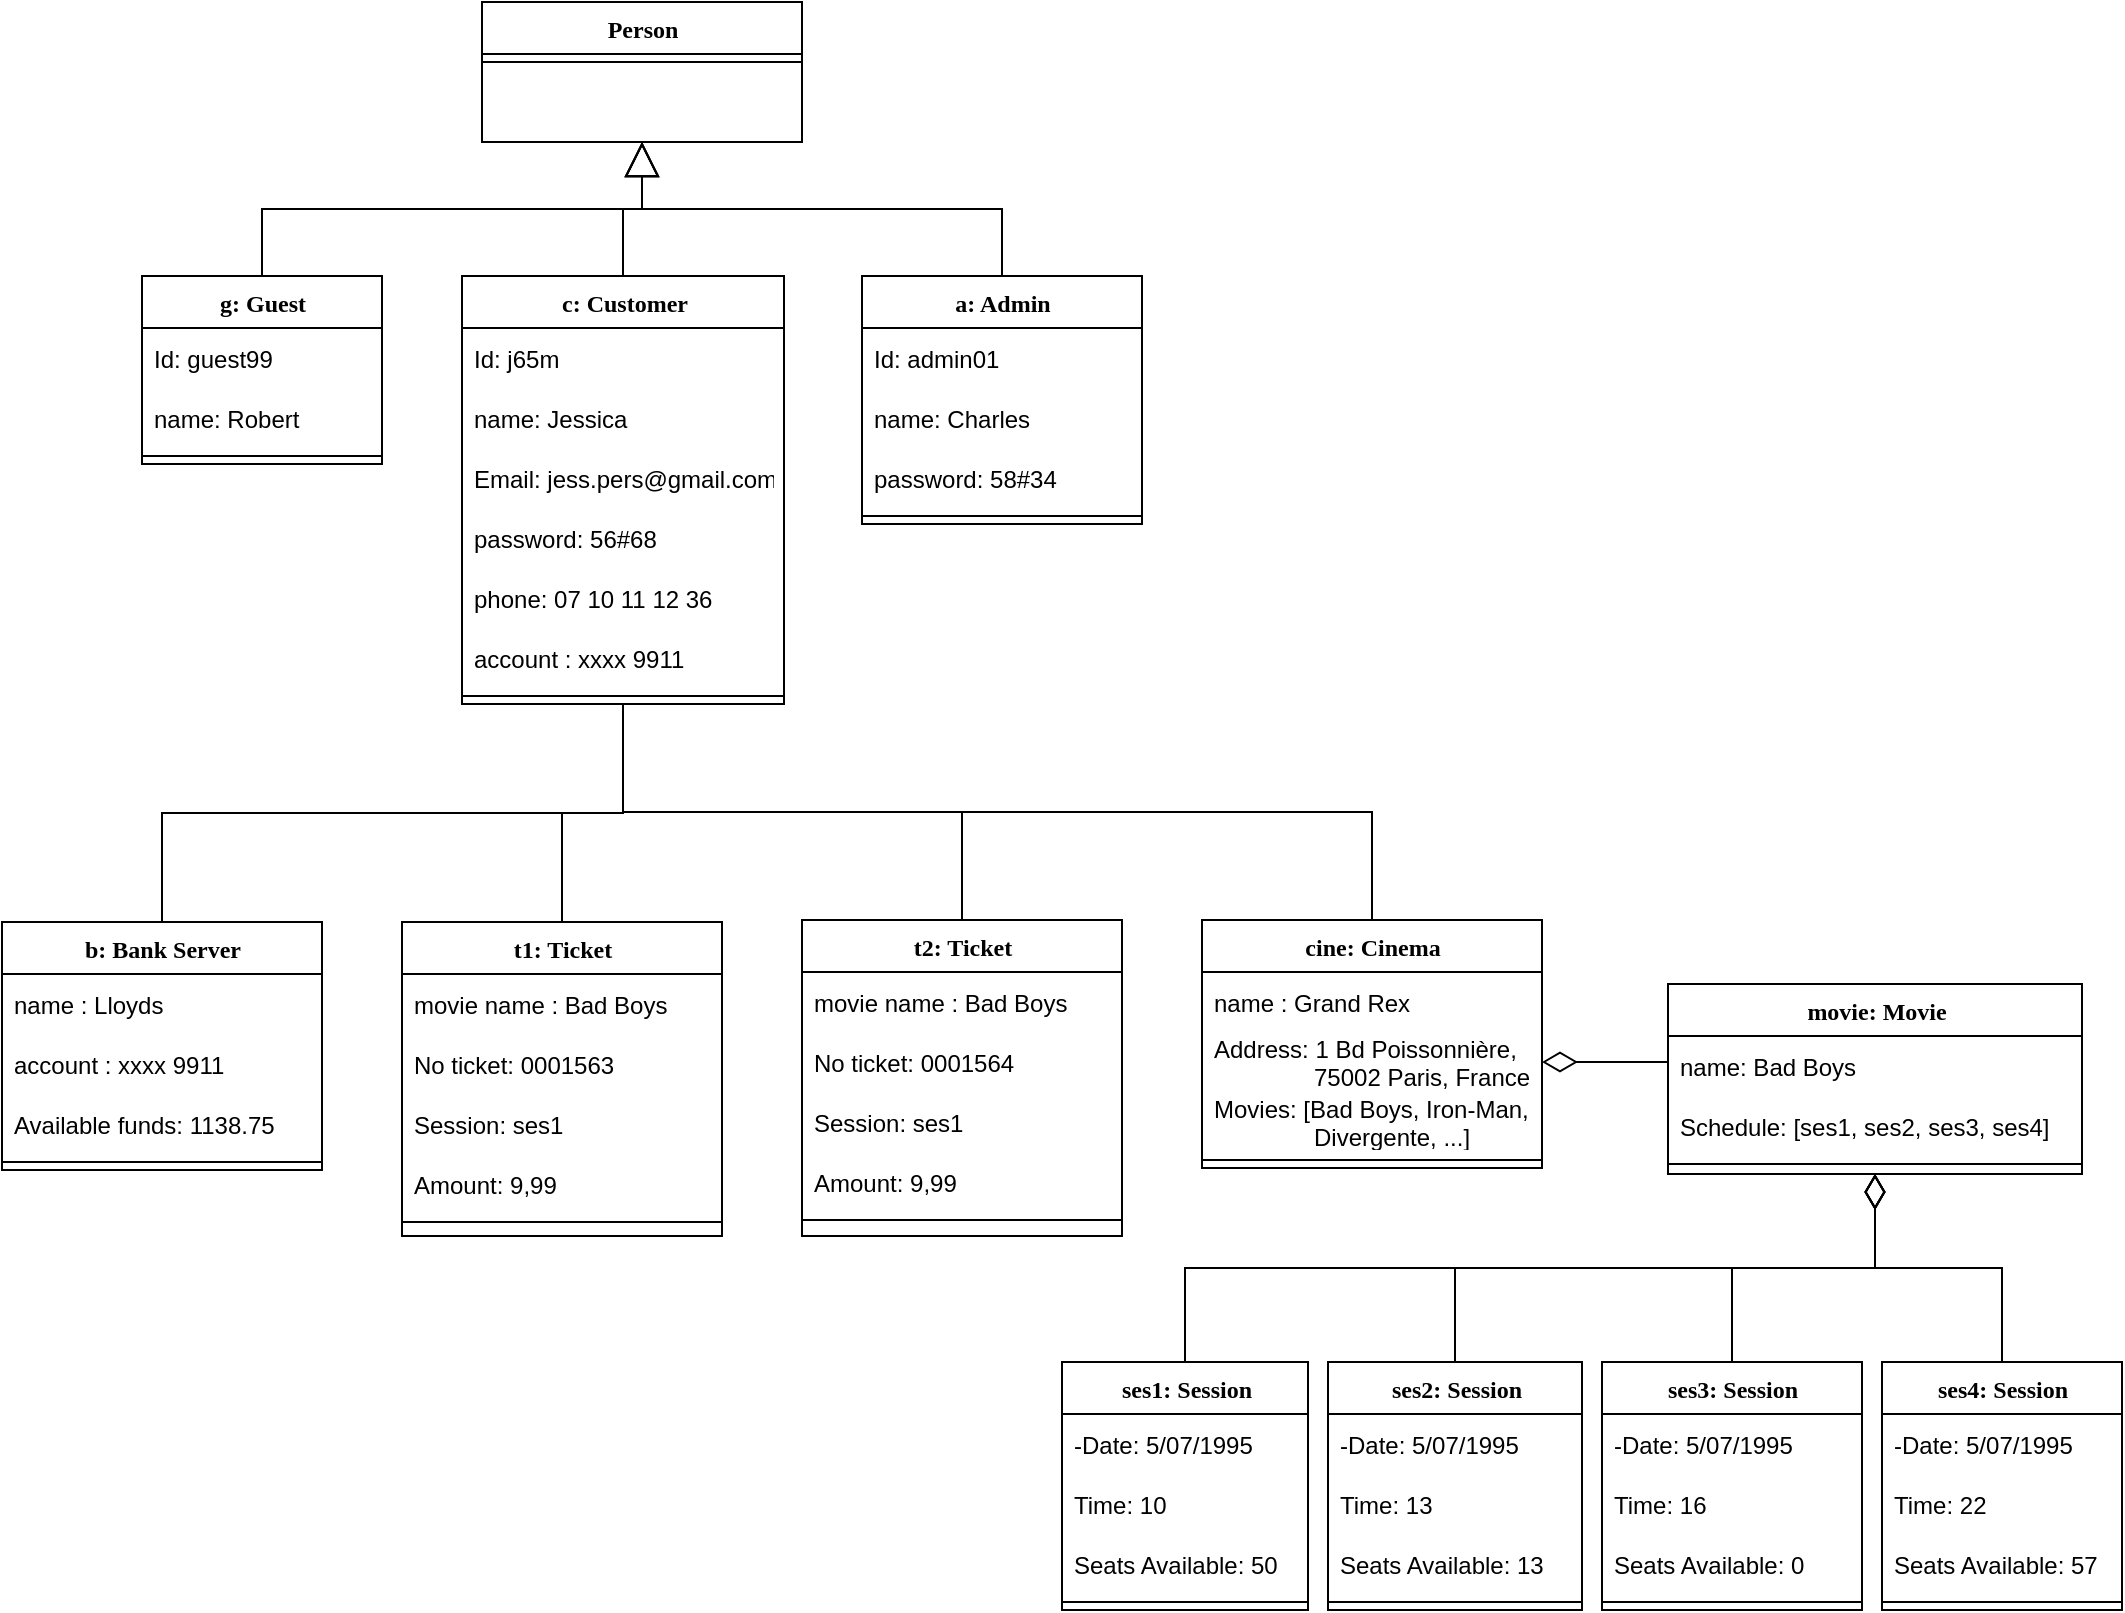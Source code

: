 <mxfile version="20.5.1" type="github">
  <diagram name="Page-1" id="6133507b-19e7-1e82-6fc7-422aa6c4b21f">
    <mxGraphModel dx="1298" dy="599" grid="1" gridSize="10" guides="1" tooltips="1" connect="1" arrows="1" fold="1" page="1" pageScale="1" pageWidth="1100" pageHeight="850" background="none" math="0" shadow="0">
      <root>
        <mxCell id="0" />
        <mxCell id="1" parent="0" />
        <mxCell id="9x0ZakKtagIVaUB0TZ0J-72" style="edgeStyle=elbowEdgeStyle;rounded=0;orthogonalLoop=1;jettySize=auto;elbow=vertical;html=1;endArrow=block;endFill=0;endSize=15;startSize=15;" edge="1" parent="1" source="78961159f06e98e8-17" target="9x0ZakKtagIVaUB0TZ0J-62">
          <mxGeometry relative="1" as="geometry">
            <mxPoint x="340" y="54.0" as="targetPoint" />
          </mxGeometry>
        </mxCell>
        <mxCell id="9x0ZakKtagIVaUB0TZ0J-79" style="edgeStyle=elbowEdgeStyle;rounded=0;orthogonalLoop=1;jettySize=auto;elbow=vertical;html=1;entryX=0.5;entryY=0;entryDx=0;entryDy=0;endArrow=none;endFill=0;" edge="1" parent="1" source="78961159f06e98e8-17" target="QmHQS12bxRdIjwwDWuxI-10">
          <mxGeometry relative="1" as="geometry" />
        </mxCell>
        <mxCell id="9x0ZakKtagIVaUB0TZ0J-80" style="edgeStyle=elbowEdgeStyle;rounded=0;orthogonalLoop=1;jettySize=auto;elbow=vertical;html=1;entryX=0.5;entryY=0;entryDx=0;entryDy=0;endArrow=none;endFill=0;" edge="1" parent="1" source="78961159f06e98e8-17" target="QmHQS12bxRdIjwwDWuxI-1">
          <mxGeometry relative="1" as="geometry" />
        </mxCell>
        <mxCell id="9x0ZakKtagIVaUB0TZ0J-82" style="edgeStyle=elbowEdgeStyle;rounded=0;orthogonalLoop=1;jettySize=auto;elbow=vertical;html=1;endArrow=none;endFill=0;" edge="1" parent="1" source="78961159f06e98e8-17" target="QmHQS12bxRdIjwwDWuxI-8">
          <mxGeometry relative="1" as="geometry" />
        </mxCell>
        <mxCell id="9x0ZakKtagIVaUB0TZ0J-83" style="edgeStyle=elbowEdgeStyle;rounded=0;orthogonalLoop=1;jettySize=auto;elbow=vertical;html=1;endArrow=none;endFill=0;" edge="1" parent="1" source="78961159f06e98e8-17" target="QmHQS12bxRdIjwwDWuxI-12">
          <mxGeometry relative="1" as="geometry" />
        </mxCell>
        <mxCell id="78961159f06e98e8-17" value="c: Customer" style="swimlane;html=1;fontStyle=1;align=center;verticalAlign=top;childLayout=stackLayout;horizontal=1;startSize=26;horizontalStack=0;resizeParent=1;resizeLast=0;collapsible=1;marginBottom=0;swimlaneFillColor=#ffffff;rounded=0;shadow=0;comic=0;labelBackgroundColor=none;strokeWidth=1;fillColor=none;fontFamily=Verdana;fontSize=12" parent="1" vertex="1">
          <mxGeometry x="250" y="160" width="161" height="214" as="geometry" />
        </mxCell>
        <mxCell id="QmHQS12bxRdIjwwDWuxI-46" value="Id: j65m" style="text;strokeColor=none;fillColor=none;align=left;verticalAlign=middle;spacingLeft=4;spacingRight=4;overflow=hidden;points=[[0,0.5],[1,0.5]];portConstraint=eastwest;rotatable=0;" parent="78961159f06e98e8-17" vertex="1">
          <mxGeometry y="26" width="161" height="30" as="geometry" />
        </mxCell>
        <mxCell id="QmHQS12bxRdIjwwDWuxI-47" value="name: Jessica" style="text;strokeColor=none;fillColor=none;align=left;verticalAlign=middle;spacingLeft=4;spacingRight=4;overflow=hidden;points=[[0,0.5],[1,0.5]];portConstraint=eastwest;rotatable=0;" parent="78961159f06e98e8-17" vertex="1">
          <mxGeometry y="56" width="161" height="30" as="geometry" />
        </mxCell>
        <mxCell id="9x0ZakKtagIVaUB0TZ0J-75" value="Email: jess.pers@gmail.com" style="text;strokeColor=none;fillColor=none;align=left;verticalAlign=middle;spacingLeft=4;spacingRight=4;overflow=hidden;points=[[0,0.5],[1,0.5]];portConstraint=eastwest;rotatable=0;" vertex="1" parent="78961159f06e98e8-17">
          <mxGeometry y="86" width="161" height="30" as="geometry" />
        </mxCell>
        <mxCell id="QmHQS12bxRdIjwwDWuxI-48" value="password: 56#68" style="text;strokeColor=none;fillColor=none;align=left;verticalAlign=middle;spacingLeft=4;spacingRight=4;overflow=hidden;points=[[0,0.5],[1,0.5]];portConstraint=eastwest;rotatable=0;" parent="78961159f06e98e8-17" vertex="1">
          <mxGeometry y="116" width="161" height="30" as="geometry" />
        </mxCell>
        <mxCell id="rwmQb2SoNBiQdqStylUq-2" value="phone: 07 10 11 12 36" style="text;strokeColor=none;fillColor=none;align=left;verticalAlign=middle;spacingLeft=4;spacingRight=4;overflow=hidden;points=[[0,0.5],[1,0.5]];portConstraint=eastwest;rotatable=0;" parent="78961159f06e98e8-17" vertex="1">
          <mxGeometry y="146" width="161" height="30" as="geometry" />
        </mxCell>
        <mxCell id="rwmQb2SoNBiQdqStylUq-3" value="account : xxxx 9911" style="text;strokeColor=none;fillColor=none;align=left;verticalAlign=middle;spacingLeft=4;spacingRight=4;overflow=hidden;points=[[0,0.5],[1,0.5]];portConstraint=eastwest;rotatable=0;" parent="78961159f06e98e8-17" vertex="1">
          <mxGeometry y="176" width="161" height="30" as="geometry" />
        </mxCell>
        <mxCell id="78961159f06e98e8-19" value="" style="line;html=1;strokeWidth=1;fillColor=none;align=left;verticalAlign=middle;spacingTop=-1;spacingLeft=3;spacingRight=3;rotatable=0;labelPosition=right;points=[];portConstraint=eastwest;" parent="78961159f06e98e8-17" vertex="1">
          <mxGeometry y="206" width="161" height="8" as="geometry" />
        </mxCell>
        <mxCell id="QmHQS12bxRdIjwwDWuxI-1" value="t1: Ticket" style="swimlane;html=1;fontStyle=1;align=center;verticalAlign=top;childLayout=stackLayout;horizontal=1;startSize=26;horizontalStack=0;resizeParent=1;resizeLast=0;collapsible=1;marginBottom=0;swimlaneFillColor=#ffffff;rounded=0;shadow=0;comic=0;labelBackgroundColor=none;strokeWidth=1;fillColor=none;fontFamily=Verdana;fontSize=12" parent="1" vertex="1">
          <mxGeometry x="220" y="483" width="160" height="157" as="geometry" />
        </mxCell>
        <mxCell id="rwmQb2SoNBiQdqStylUq-4" value="movie name : Bad Boys" style="text;strokeColor=none;fillColor=none;align=left;verticalAlign=middle;spacingLeft=4;spacingRight=4;overflow=hidden;points=[[0,0.5],[1,0.5]];portConstraint=eastwest;rotatable=0;" parent="QmHQS12bxRdIjwwDWuxI-1" vertex="1">
          <mxGeometry y="26" width="160" height="30" as="geometry" />
        </mxCell>
        <mxCell id="rwmQb2SoNBiQdqStylUq-22" value="No ticket: 0001563" style="text;strokeColor=none;fillColor=none;align=left;verticalAlign=middle;spacingLeft=4;spacingRight=4;overflow=hidden;points=[[0,0.5],[1,0.5]];portConstraint=eastwest;rotatable=0;" parent="QmHQS12bxRdIjwwDWuxI-1" vertex="1">
          <mxGeometry y="56" width="160" height="30" as="geometry" />
        </mxCell>
        <mxCell id="rwmQb2SoNBiQdqStylUq-21" value="Session: ses1" style="text;strokeColor=none;fillColor=none;align=left;verticalAlign=middle;spacingLeft=4;spacingRight=4;overflow=hidden;points=[[0,0.5],[1,0.5]];portConstraint=eastwest;rotatable=0;" parent="QmHQS12bxRdIjwwDWuxI-1" vertex="1">
          <mxGeometry y="86" width="160" height="30" as="geometry" />
        </mxCell>
        <mxCell id="rwmQb2SoNBiQdqStylUq-20" value="Amount: 9,99" style="text;strokeColor=none;fillColor=none;align=left;verticalAlign=middle;spacingLeft=4;spacingRight=4;overflow=hidden;points=[[0,0.5],[1,0.5]];portConstraint=eastwest;rotatable=0;" parent="QmHQS12bxRdIjwwDWuxI-1" vertex="1">
          <mxGeometry y="116" width="160" height="30" as="geometry" />
        </mxCell>
        <mxCell id="QmHQS12bxRdIjwwDWuxI-4" value="" style="line;html=1;strokeWidth=1;fillColor=none;align=left;verticalAlign=middle;spacingTop=-1;spacingLeft=3;spacingRight=3;rotatable=0;labelPosition=right;points=[];portConstraint=eastwest;" parent="QmHQS12bxRdIjwwDWuxI-1" vertex="1">
          <mxGeometry y="146" width="160" height="8" as="geometry" />
        </mxCell>
        <mxCell id="QmHQS12bxRdIjwwDWuxI-8" value="t2: Ticket" style="swimlane;html=1;fontStyle=1;align=center;verticalAlign=top;childLayout=stackLayout;horizontal=1;startSize=26;horizontalStack=0;resizeParent=1;resizeLast=0;collapsible=1;marginBottom=0;swimlaneFillColor=#ffffff;rounded=0;shadow=0;comic=0;labelBackgroundColor=none;strokeWidth=1;fillColor=none;fontFamily=Verdana;fontSize=12" parent="1" vertex="1">
          <mxGeometry x="420" y="482" width="160" height="158" as="geometry" />
        </mxCell>
        <mxCell id="rwmQb2SoNBiQdqStylUq-5" value="movie name : Bad Boys" style="text;strokeColor=none;fillColor=none;align=left;verticalAlign=middle;spacingLeft=4;spacingRight=4;overflow=hidden;points=[[0,0.5],[1,0.5]];portConstraint=eastwest;rotatable=0;" parent="QmHQS12bxRdIjwwDWuxI-8" vertex="1">
          <mxGeometry y="26" width="160" height="30" as="geometry" />
        </mxCell>
        <mxCell id="rwmQb2SoNBiQdqStylUq-26" value="No ticket: 0001564" style="text;strokeColor=none;fillColor=none;align=left;verticalAlign=middle;spacingLeft=4;spacingRight=4;overflow=hidden;points=[[0,0.5],[1,0.5]];portConstraint=eastwest;rotatable=0;" parent="QmHQS12bxRdIjwwDWuxI-8" vertex="1">
          <mxGeometry y="56" width="160" height="30" as="geometry" />
        </mxCell>
        <mxCell id="rwmQb2SoNBiQdqStylUq-24" value="Session: ses1" style="text;strokeColor=none;fillColor=none;align=left;verticalAlign=middle;spacingLeft=4;spacingRight=4;overflow=hidden;points=[[0,0.5],[1,0.5]];portConstraint=eastwest;rotatable=0;" parent="QmHQS12bxRdIjwwDWuxI-8" vertex="1">
          <mxGeometry y="86" width="160" height="30" as="geometry" />
        </mxCell>
        <mxCell id="rwmQb2SoNBiQdqStylUq-23" value="Amount: 9,99" style="text;strokeColor=none;fillColor=none;align=left;verticalAlign=middle;spacingLeft=4;spacingRight=4;overflow=hidden;points=[[0,0.5],[1,0.5]];portConstraint=eastwest;rotatable=0;" parent="QmHQS12bxRdIjwwDWuxI-8" vertex="1">
          <mxGeometry y="116" width="160" height="30" as="geometry" />
        </mxCell>
        <mxCell id="QmHQS12bxRdIjwwDWuxI-9" value="" style="line;html=1;strokeWidth=1;fillColor=none;align=left;verticalAlign=middle;spacingTop=-1;spacingLeft=3;spacingRight=3;rotatable=0;labelPosition=right;points=[];portConstraint=eastwest;" parent="QmHQS12bxRdIjwwDWuxI-8" vertex="1">
          <mxGeometry y="146" width="160" height="8" as="geometry" />
        </mxCell>
        <mxCell id="QmHQS12bxRdIjwwDWuxI-10" value="b: Bank Server" style="swimlane;html=1;fontStyle=1;align=center;verticalAlign=top;childLayout=stackLayout;horizontal=1;startSize=26;horizontalStack=0;resizeParent=1;resizeLast=0;collapsible=1;marginBottom=0;swimlaneFillColor=#ffffff;rounded=0;shadow=0;comic=0;labelBackgroundColor=none;strokeWidth=1;fillColor=none;fontFamily=Verdana;fontSize=12" parent="1" vertex="1">
          <mxGeometry x="20" y="483" width="160" height="124" as="geometry" />
        </mxCell>
        <mxCell id="rwmQb2SoNBiQdqStylUq-6" value="name : Lloyds" style="text;strokeColor=none;fillColor=none;align=left;verticalAlign=middle;spacingLeft=4;spacingRight=4;overflow=hidden;points=[[0,0.5],[1,0.5]];portConstraint=eastwest;rotatable=0;" parent="QmHQS12bxRdIjwwDWuxI-10" vertex="1">
          <mxGeometry y="26" width="160" height="30" as="geometry" />
        </mxCell>
        <mxCell id="rwmQb2SoNBiQdqStylUq-28" value="account : xxxx 9911" style="text;strokeColor=none;fillColor=none;align=left;verticalAlign=middle;spacingLeft=4;spacingRight=4;overflow=hidden;points=[[0,0.5],[1,0.5]];portConstraint=eastwest;rotatable=0;" parent="QmHQS12bxRdIjwwDWuxI-10" vertex="1">
          <mxGeometry y="56" width="160" height="30" as="geometry" />
        </mxCell>
        <mxCell id="rwmQb2SoNBiQdqStylUq-18" value="Available funds: 1138.75" style="text;strokeColor=none;fillColor=none;align=left;verticalAlign=middle;spacingLeft=4;spacingRight=4;overflow=hidden;points=[[0,0.5],[1,0.5]];portConstraint=eastwest;rotatable=0;" parent="QmHQS12bxRdIjwwDWuxI-10" vertex="1">
          <mxGeometry y="86" width="160" height="30" as="geometry" />
        </mxCell>
        <mxCell id="QmHQS12bxRdIjwwDWuxI-11" value="" style="line;html=1;strokeWidth=1;fillColor=none;align=left;verticalAlign=middle;spacingTop=-1;spacingLeft=3;spacingRight=3;rotatable=0;labelPosition=right;points=[];portConstraint=eastwest;" parent="QmHQS12bxRdIjwwDWuxI-10" vertex="1">
          <mxGeometry y="116" width="160" height="8" as="geometry" />
        </mxCell>
        <mxCell id="QmHQS12bxRdIjwwDWuxI-12" value="cine: Cinema" style="swimlane;html=1;fontStyle=1;align=center;verticalAlign=top;childLayout=stackLayout;horizontal=1;startSize=26;horizontalStack=0;resizeParent=1;resizeLast=0;collapsible=1;marginBottom=0;swimlaneFillColor=#ffffff;rounded=0;shadow=0;comic=0;labelBackgroundColor=none;strokeWidth=1;fillColor=none;fontFamily=Verdana;fontSize=12" parent="1" vertex="1">
          <mxGeometry x="620" y="482" width="170" height="124" as="geometry" />
        </mxCell>
        <mxCell id="rwmQb2SoNBiQdqStylUq-27" value="name : Grand Rex" style="text;strokeColor=none;fillColor=none;align=left;verticalAlign=middle;spacingLeft=4;spacingRight=4;overflow=hidden;points=[[0,0.5],[1,0.5]];portConstraint=eastwest;rotatable=0;" parent="QmHQS12bxRdIjwwDWuxI-12" vertex="1">
          <mxGeometry y="26" width="170" height="30" as="geometry" />
        </mxCell>
        <mxCell id="rwmQb2SoNBiQdqStylUq-7" value="Address: 1 Bd Poissonnière,&#xa;               75002 Paris, France" style="text;strokeColor=none;fillColor=none;align=left;verticalAlign=middle;spacingLeft=4;spacingRight=4;overflow=hidden;points=[[0,0.5],[1,0.5]];portConstraint=eastwest;rotatable=0;" parent="QmHQS12bxRdIjwwDWuxI-12" vertex="1">
          <mxGeometry y="56" width="170" height="30" as="geometry" />
        </mxCell>
        <mxCell id="rwmQb2SoNBiQdqStylUq-8" value="Movies: [Bad Boys, Iron-Man,&#xa;               Divergente, ...]" style="text;strokeColor=none;fillColor=none;align=left;verticalAlign=middle;spacingLeft=4;spacingRight=4;overflow=hidden;points=[[0,0.5],[1,0.5]];portConstraint=eastwest;rotatable=0;" parent="QmHQS12bxRdIjwwDWuxI-12" vertex="1">
          <mxGeometry y="86" width="170" height="30" as="geometry" />
        </mxCell>
        <mxCell id="QmHQS12bxRdIjwwDWuxI-13" value="" style="line;html=1;strokeWidth=1;fillColor=none;align=left;verticalAlign=middle;spacingTop=-1;spacingLeft=3;spacingRight=3;rotatable=0;labelPosition=right;points=[];portConstraint=eastwest;" parent="QmHQS12bxRdIjwwDWuxI-12" vertex="1">
          <mxGeometry y="116" width="170" height="8" as="geometry" />
        </mxCell>
        <mxCell id="9x0ZakKtagIVaUB0TZ0J-70" style="edgeStyle=elbowEdgeStyle;rounded=0;orthogonalLoop=1;jettySize=auto;elbow=vertical;html=1;endArrow=block;endFill=0;endSize=15;startSize=15;" edge="1" parent="1" source="QmHQS12bxRdIjwwDWuxI-16" target="9x0ZakKtagIVaUB0TZ0J-62">
          <mxGeometry relative="1" as="geometry">
            <mxPoint x="340" y="54.0" as="targetPoint" />
          </mxGeometry>
        </mxCell>
        <mxCell id="QmHQS12bxRdIjwwDWuxI-16" value="g: Guest" style="swimlane;html=1;fontStyle=1;align=center;verticalAlign=top;childLayout=stackLayout;horizontal=1;startSize=26;horizontalStack=0;resizeParent=1;resizeLast=0;collapsible=1;marginBottom=0;swimlaneFillColor=#ffffff;rounded=0;shadow=0;comic=0;labelBackgroundColor=none;strokeWidth=1;fillColor=none;fontFamily=Verdana;fontSize=12" parent="1" vertex="1">
          <mxGeometry x="90" y="160" width="120" height="94" as="geometry" />
        </mxCell>
        <mxCell id="QmHQS12bxRdIjwwDWuxI-49" value="Id: guest99" style="text;strokeColor=none;fillColor=none;align=left;verticalAlign=middle;spacingLeft=4;spacingRight=4;overflow=hidden;points=[[0,0.5],[1,0.5]];portConstraint=eastwest;rotatable=0;" parent="QmHQS12bxRdIjwwDWuxI-16" vertex="1">
          <mxGeometry y="26" width="120" height="30" as="geometry" />
        </mxCell>
        <mxCell id="QmHQS12bxRdIjwwDWuxI-50" value="name: Robert" style="text;strokeColor=none;fillColor=none;align=left;verticalAlign=middle;spacingLeft=4;spacingRight=4;overflow=hidden;points=[[0,0.5],[1,0.5]];portConstraint=eastwest;rotatable=0;" parent="QmHQS12bxRdIjwwDWuxI-16" vertex="1">
          <mxGeometry y="56" width="120" height="30" as="geometry" />
        </mxCell>
        <mxCell id="QmHQS12bxRdIjwwDWuxI-17" value="" style="line;html=1;strokeWidth=1;fillColor=none;align=left;verticalAlign=middle;spacingTop=-1;spacingLeft=3;spacingRight=3;rotatable=0;labelPosition=right;points=[];portConstraint=eastwest;" parent="QmHQS12bxRdIjwwDWuxI-16" vertex="1">
          <mxGeometry y="86" width="120" height="8" as="geometry" />
        </mxCell>
        <mxCell id="9x0ZakKtagIVaUB0TZ0J-73" style="edgeStyle=elbowEdgeStyle;rounded=0;orthogonalLoop=1;jettySize=auto;elbow=vertical;html=1;endArrow=block;endFill=0;endSize=15;startSize=15;" edge="1" parent="1" source="QmHQS12bxRdIjwwDWuxI-18" target="9x0ZakKtagIVaUB0TZ0J-62">
          <mxGeometry relative="1" as="geometry">
            <mxPoint x="340" y="54.0" as="targetPoint" />
          </mxGeometry>
        </mxCell>
        <mxCell id="QmHQS12bxRdIjwwDWuxI-18" value="a: Admin" style="swimlane;html=1;fontStyle=1;align=center;verticalAlign=top;childLayout=stackLayout;horizontal=1;startSize=26;horizontalStack=0;resizeParent=1;resizeLast=0;collapsible=1;marginBottom=0;swimlaneFillColor=#ffffff;rounded=0;shadow=0;comic=0;labelBackgroundColor=none;strokeWidth=1;fillColor=none;fontFamily=Verdana;fontSize=12" parent="1" vertex="1">
          <mxGeometry x="450" y="160" width="140" height="124" as="geometry" />
        </mxCell>
        <mxCell id="QmHQS12bxRdIjwwDWuxI-51" value="Id: admin01" style="text;strokeColor=none;fillColor=none;align=left;verticalAlign=middle;spacingLeft=4;spacingRight=4;overflow=hidden;points=[[0,0.5],[1,0.5]];portConstraint=eastwest;rotatable=0;" parent="QmHQS12bxRdIjwwDWuxI-18" vertex="1">
          <mxGeometry y="26" width="140" height="30" as="geometry" />
        </mxCell>
        <mxCell id="QmHQS12bxRdIjwwDWuxI-52" value="name: Charles" style="text;strokeColor=none;fillColor=none;align=left;verticalAlign=middle;spacingLeft=4;spacingRight=4;overflow=hidden;points=[[0,0.5],[1,0.5]];portConstraint=eastwest;rotatable=0;" parent="QmHQS12bxRdIjwwDWuxI-18" vertex="1">
          <mxGeometry y="56" width="140" height="30" as="geometry" />
        </mxCell>
        <mxCell id="QmHQS12bxRdIjwwDWuxI-54" value="password: 58#34" style="text;strokeColor=none;fillColor=none;align=left;verticalAlign=middle;spacingLeft=4;spacingRight=4;overflow=hidden;points=[[0,0.5],[1,0.5]];portConstraint=eastwest;rotatable=0;" parent="QmHQS12bxRdIjwwDWuxI-18" vertex="1">
          <mxGeometry y="86" width="140" height="30" as="geometry" />
        </mxCell>
        <mxCell id="QmHQS12bxRdIjwwDWuxI-19" value="" style="line;html=1;strokeWidth=1;fillColor=none;align=left;verticalAlign=middle;spacingTop=-1;spacingLeft=3;spacingRight=3;rotatable=0;labelPosition=right;points=[];portConstraint=eastwest;" parent="QmHQS12bxRdIjwwDWuxI-18" vertex="1">
          <mxGeometry y="116" width="140" height="8" as="geometry" />
        </mxCell>
        <mxCell id="9x0ZakKtagIVaUB0TZ0J-89" style="edgeStyle=elbowEdgeStyle;rounded=0;orthogonalLoop=1;jettySize=auto;elbow=vertical;html=1;startArrow=diamondThin;startFill=0;endArrow=none;endFill=0;endSize=15;startSize=15;" edge="1" parent="1" source="QmHQS12bxRdIjwwDWuxI-22" target="QmHQS12bxRdIjwwDWuxI-25">
          <mxGeometry relative="1" as="geometry" />
        </mxCell>
        <mxCell id="9x0ZakKtagIVaUB0TZ0J-90" style="edgeStyle=elbowEdgeStyle;rounded=0;orthogonalLoop=1;jettySize=auto;elbow=vertical;html=1;startArrow=diamondThin;startFill=0;endArrow=none;endFill=0;endSize=15;startSize=15;" edge="1" parent="1" source="QmHQS12bxRdIjwwDWuxI-22" target="QmHQS12bxRdIjwwDWuxI-30">
          <mxGeometry relative="1" as="geometry" />
        </mxCell>
        <mxCell id="9x0ZakKtagIVaUB0TZ0J-91" style="edgeStyle=elbowEdgeStyle;rounded=0;orthogonalLoop=1;jettySize=auto;elbow=vertical;html=1;startArrow=diamondThin;startFill=0;endArrow=none;endFill=0;endSize=15;startSize=15;" edge="1" parent="1" source="QmHQS12bxRdIjwwDWuxI-22" target="QmHQS12bxRdIjwwDWuxI-33">
          <mxGeometry relative="1" as="geometry" />
        </mxCell>
        <mxCell id="QmHQS12bxRdIjwwDWuxI-22" value="movie: Movie" style="swimlane;html=1;fontStyle=1;align=center;verticalAlign=top;childLayout=stackLayout;horizontal=1;startSize=26;horizontalStack=0;resizeParent=1;resizeLast=0;collapsible=1;marginBottom=0;swimlaneFillColor=#ffffff;rounded=0;shadow=0;comic=0;labelBackgroundColor=none;strokeWidth=1;fillColor=none;fontFamily=Verdana;fontSize=12" parent="1" vertex="1">
          <mxGeometry x="853" y="514" width="207" height="95" as="geometry" />
        </mxCell>
        <mxCell id="rwmQb2SoNBiQdqStylUq-9" value="name: Bad Boys" style="text;strokeColor=none;fillColor=none;align=left;verticalAlign=middle;spacingLeft=4;spacingRight=4;overflow=hidden;points=[[0,0.5],[1,0.5]];portConstraint=eastwest;rotatable=0;" parent="QmHQS12bxRdIjwwDWuxI-22" vertex="1">
          <mxGeometry y="26" width="207" height="30" as="geometry" />
        </mxCell>
        <mxCell id="rwmQb2SoNBiQdqStylUq-12" value="Schedule: [ses1, ses2, ses3, ses4]" style="text;strokeColor=none;fillColor=none;align=left;verticalAlign=middle;spacingLeft=4;spacingRight=4;overflow=hidden;points=[[0,0.5],[1,0.5]];portConstraint=eastwest;rotatable=0;" parent="QmHQS12bxRdIjwwDWuxI-22" vertex="1">
          <mxGeometry y="56" width="207" height="30" as="geometry" />
        </mxCell>
        <mxCell id="QmHQS12bxRdIjwwDWuxI-23" value="" style="line;html=1;strokeWidth=1;fillColor=none;align=left;verticalAlign=middle;spacingTop=-1;spacingLeft=3;spacingRight=3;rotatable=0;labelPosition=right;points=[];portConstraint=eastwest;" parent="QmHQS12bxRdIjwwDWuxI-22" vertex="1">
          <mxGeometry y="86" width="207" height="8" as="geometry" />
        </mxCell>
        <mxCell id="QmHQS12bxRdIjwwDWuxI-25" value="ses1: Session" style="swimlane;html=1;fontStyle=1;align=center;verticalAlign=top;childLayout=stackLayout;horizontal=1;startSize=26;horizontalStack=0;resizeParent=1;resizeLast=0;collapsible=1;marginBottom=0;swimlaneFillColor=#ffffff;rounded=0;shadow=0;comic=0;labelBackgroundColor=none;strokeWidth=1;fillColor=none;fontFamily=Verdana;fontSize=12" parent="1" vertex="1">
          <mxGeometry x="550" y="703" width="123" height="124" as="geometry" />
        </mxCell>
        <mxCell id="9x0ZakKtagIVaUB0TZ0J-61" value="-Date: 5/07/1995" style="text;strokeColor=none;fillColor=none;align=left;verticalAlign=middle;spacingLeft=4;spacingRight=4;overflow=hidden;points=[[0,0.5],[1,0.5]];portConstraint=eastwest;rotatable=0;" vertex="1" parent="QmHQS12bxRdIjwwDWuxI-25">
          <mxGeometry y="26" width="123" height="30" as="geometry" />
        </mxCell>
        <mxCell id="rwmQb2SoNBiQdqStylUq-10" value="Time: 10" style="text;strokeColor=none;fillColor=none;align=left;verticalAlign=middle;spacingLeft=4;spacingRight=4;overflow=hidden;points=[[0,0.5],[1,0.5]];portConstraint=eastwest;rotatable=0;" parent="QmHQS12bxRdIjwwDWuxI-25" vertex="1">
          <mxGeometry y="56" width="123" height="30" as="geometry" />
        </mxCell>
        <mxCell id="rwmQb2SoNBiQdqStylUq-13" value="Seats Available: 50" style="text;strokeColor=none;fillColor=none;align=left;verticalAlign=middle;spacingLeft=4;spacingRight=4;overflow=hidden;points=[[0,0.5],[1,0.5]];portConstraint=eastwest;rotatable=0;" parent="QmHQS12bxRdIjwwDWuxI-25" vertex="1">
          <mxGeometry y="86" width="123" height="30" as="geometry" />
        </mxCell>
        <mxCell id="QmHQS12bxRdIjwwDWuxI-26" value="" style="line;html=1;strokeWidth=1;fillColor=none;align=left;verticalAlign=middle;spacingTop=-1;spacingLeft=3;spacingRight=3;rotatable=0;labelPosition=right;points=[];portConstraint=eastwest;" parent="QmHQS12bxRdIjwwDWuxI-25" vertex="1">
          <mxGeometry y="116" width="123" height="8" as="geometry" />
        </mxCell>
        <mxCell id="QmHQS12bxRdIjwwDWuxI-30" value="ses2: Session" style="swimlane;html=1;fontStyle=1;align=center;verticalAlign=top;childLayout=stackLayout;horizontal=1;startSize=26;horizontalStack=0;resizeParent=1;resizeLast=0;collapsible=1;marginBottom=0;swimlaneFillColor=#ffffff;rounded=0;shadow=0;comic=0;labelBackgroundColor=none;strokeWidth=1;fillColor=none;fontFamily=Verdana;fontSize=12" parent="1" vertex="1">
          <mxGeometry x="683" y="703" width="127" height="124" as="geometry" />
        </mxCell>
        <mxCell id="rwmQb2SoNBiQdqStylUq-16" value="-Date: 5/07/1995" style="text;strokeColor=none;fillColor=none;align=left;verticalAlign=middle;spacingLeft=4;spacingRight=4;overflow=hidden;points=[[0,0.5],[1,0.5]];portConstraint=eastwest;rotatable=0;" parent="QmHQS12bxRdIjwwDWuxI-30" vertex="1">
          <mxGeometry y="26" width="127" height="30" as="geometry" />
        </mxCell>
        <mxCell id="rwmQb2SoNBiQdqStylUq-11" value="Time: 13" style="text;strokeColor=none;fillColor=none;align=left;verticalAlign=middle;spacingLeft=4;spacingRight=4;overflow=hidden;points=[[0,0.5],[1,0.5]];portConstraint=eastwest;rotatable=0;" parent="QmHQS12bxRdIjwwDWuxI-30" vertex="1">
          <mxGeometry y="56" width="127" height="30" as="geometry" />
        </mxCell>
        <mxCell id="rwmQb2SoNBiQdqStylUq-15" value="Seats Available: 13" style="text;strokeColor=none;fillColor=none;align=left;verticalAlign=middle;spacingLeft=4;spacingRight=4;overflow=hidden;points=[[0,0.5],[1,0.5]];portConstraint=eastwest;rotatable=0;" parent="QmHQS12bxRdIjwwDWuxI-30" vertex="1">
          <mxGeometry y="86" width="127" height="30" as="geometry" />
        </mxCell>
        <mxCell id="QmHQS12bxRdIjwwDWuxI-31" value="" style="line;html=1;strokeWidth=1;fillColor=none;align=left;verticalAlign=middle;spacingTop=-1;spacingLeft=3;spacingRight=3;rotatable=0;labelPosition=right;points=[];portConstraint=eastwest;" parent="QmHQS12bxRdIjwwDWuxI-30" vertex="1">
          <mxGeometry y="116" width="127" height="8" as="geometry" />
        </mxCell>
        <mxCell id="QmHQS12bxRdIjwwDWuxI-33" value="ses3: Session" style="swimlane;html=1;fontStyle=1;align=center;verticalAlign=top;childLayout=stackLayout;horizontal=1;startSize=26;horizontalStack=0;resizeParent=1;resizeLast=0;collapsible=1;marginBottom=0;swimlaneFillColor=#ffffff;rounded=0;shadow=0;comic=0;labelBackgroundColor=none;strokeWidth=1;fillColor=none;fontFamily=Verdana;fontSize=12" parent="1" vertex="1">
          <mxGeometry x="820" y="703" width="130" height="124" as="geometry" />
        </mxCell>
        <mxCell id="rwmQb2SoNBiQdqStylUq-35" value="-Date: 5/07/1995" style="text;strokeColor=none;fillColor=none;align=left;verticalAlign=middle;spacingLeft=4;spacingRight=4;overflow=hidden;points=[[0,0.5],[1,0.5]];portConstraint=eastwest;rotatable=0;" parent="QmHQS12bxRdIjwwDWuxI-33" vertex="1">
          <mxGeometry y="26" width="130" height="30" as="geometry" />
        </mxCell>
        <mxCell id="rwmQb2SoNBiQdqStylUq-29" value="Time: 16" style="text;strokeColor=none;fillColor=none;align=left;verticalAlign=middle;spacingLeft=4;spacingRight=4;overflow=hidden;points=[[0,0.5],[1,0.5]];portConstraint=eastwest;rotatable=0;" parent="QmHQS12bxRdIjwwDWuxI-33" vertex="1">
          <mxGeometry y="56" width="130" height="30" as="geometry" />
        </mxCell>
        <mxCell id="rwmQb2SoNBiQdqStylUq-34" value="Seats Available: 0" style="text;strokeColor=none;fillColor=none;align=left;verticalAlign=middle;spacingLeft=4;spacingRight=4;overflow=hidden;points=[[0,0.5],[1,0.5]];portConstraint=eastwest;rotatable=0;" parent="QmHQS12bxRdIjwwDWuxI-33" vertex="1">
          <mxGeometry y="86" width="130" height="30" as="geometry" />
        </mxCell>
        <mxCell id="QmHQS12bxRdIjwwDWuxI-34" value="" style="line;html=1;strokeWidth=1;fillColor=none;align=left;verticalAlign=middle;spacingTop=-1;spacingLeft=3;spacingRight=3;rotatable=0;labelPosition=right;points=[];portConstraint=eastwest;" parent="QmHQS12bxRdIjwwDWuxI-33" vertex="1">
          <mxGeometry y="116" width="130" height="8" as="geometry" />
        </mxCell>
        <mxCell id="QmHQS12bxRdIjwwDWuxI-36" value="ses4: Session" style="swimlane;html=1;fontStyle=1;align=center;verticalAlign=top;childLayout=stackLayout;horizontal=1;startSize=26;horizontalStack=0;resizeParent=1;resizeLast=0;collapsible=1;marginBottom=0;swimlaneFillColor=#ffffff;rounded=0;shadow=0;comic=0;labelBackgroundColor=none;strokeWidth=1;fillColor=none;fontFamily=Verdana;fontSize=12" parent="1" vertex="1">
          <mxGeometry x="960" y="703" width="120" height="124" as="geometry" />
        </mxCell>
        <mxCell id="rwmQb2SoNBiQdqStylUq-32" value="-Date: 5/07/1995" style="text;strokeColor=none;fillColor=none;align=left;verticalAlign=middle;spacingLeft=4;spacingRight=4;overflow=hidden;points=[[0,0.5],[1,0.5]];portConstraint=eastwest;rotatable=0;" parent="QmHQS12bxRdIjwwDWuxI-36" vertex="1">
          <mxGeometry y="26" width="120" height="30" as="geometry" />
        </mxCell>
        <mxCell id="rwmQb2SoNBiQdqStylUq-30" value="Time: 22" style="text;strokeColor=none;fillColor=none;align=left;verticalAlign=middle;spacingLeft=4;spacingRight=4;overflow=hidden;points=[[0,0.5],[1,0.5]];portConstraint=eastwest;rotatable=0;" parent="QmHQS12bxRdIjwwDWuxI-36" vertex="1">
          <mxGeometry y="56" width="120" height="30" as="geometry" />
        </mxCell>
        <mxCell id="rwmQb2SoNBiQdqStylUq-31" value="Seats Available: 57" style="text;strokeColor=none;fillColor=none;align=left;verticalAlign=middle;spacingLeft=4;spacingRight=4;overflow=hidden;points=[[0,0.5],[1,0.5]];portConstraint=eastwest;rotatable=0;" parent="QmHQS12bxRdIjwwDWuxI-36" vertex="1">
          <mxGeometry y="86" width="120" height="30" as="geometry" />
        </mxCell>
        <mxCell id="QmHQS12bxRdIjwwDWuxI-37" value="" style="line;html=1;strokeWidth=1;fillColor=none;align=left;verticalAlign=middle;spacingTop=-1;spacingLeft=3;spacingRight=3;rotatable=0;labelPosition=right;points=[];portConstraint=eastwest;" parent="QmHQS12bxRdIjwwDWuxI-36" vertex="1">
          <mxGeometry y="116" width="120" height="8" as="geometry" />
        </mxCell>
        <mxCell id="9x0ZakKtagIVaUB0TZ0J-62" value="Person" style="swimlane;html=1;fontStyle=1;align=center;verticalAlign=top;childLayout=stackLayout;horizontal=1;startSize=26;horizontalStack=0;resizeParent=1;resizeLast=0;collapsible=1;marginBottom=0;swimlaneFillColor=#ffffff;rounded=0;shadow=0;comic=0;labelBackgroundColor=none;strokeWidth=1;fillColor=none;fontFamily=Verdana;fontSize=12" vertex="1" parent="1">
          <mxGeometry x="260" y="23" width="160" height="70" as="geometry" />
        </mxCell>
        <mxCell id="9x0ZakKtagIVaUB0TZ0J-65" value="" style="line;html=1;strokeWidth=1;fillColor=none;align=left;verticalAlign=middle;spacingTop=-1;spacingLeft=3;spacingRight=3;rotatable=0;labelPosition=right;points=[];portConstraint=eastwest;" vertex="1" parent="9x0ZakKtagIVaUB0TZ0J-62">
          <mxGeometry y="26" width="160" height="8" as="geometry" />
        </mxCell>
        <mxCell id="9x0ZakKtagIVaUB0TZ0J-84" style="edgeStyle=elbowEdgeStyle;rounded=0;orthogonalLoop=1;jettySize=auto;elbow=vertical;html=1;endArrow=none;endFill=0;startArrow=diamondThin;startFill=0;strokeWidth=1;endSize=15;targetPerimeterSpacing=0;sourcePerimeterSpacing=0;startSize=15;" edge="1" parent="1" source="rwmQb2SoNBiQdqStylUq-7" target="QmHQS12bxRdIjwwDWuxI-22">
          <mxGeometry relative="1" as="geometry" />
        </mxCell>
        <mxCell id="9x0ZakKtagIVaUB0TZ0J-92" style="edgeStyle=elbowEdgeStyle;rounded=0;orthogonalLoop=1;jettySize=auto;elbow=vertical;html=1;startArrow=diamondThin;startFill=0;endArrow=none;endFill=0;endSize=15;startSize=15;" edge="1" parent="1" source="QmHQS12bxRdIjwwDWuxI-22" target="QmHQS12bxRdIjwwDWuxI-36">
          <mxGeometry relative="1" as="geometry" />
        </mxCell>
      </root>
    </mxGraphModel>
  </diagram>
</mxfile>
